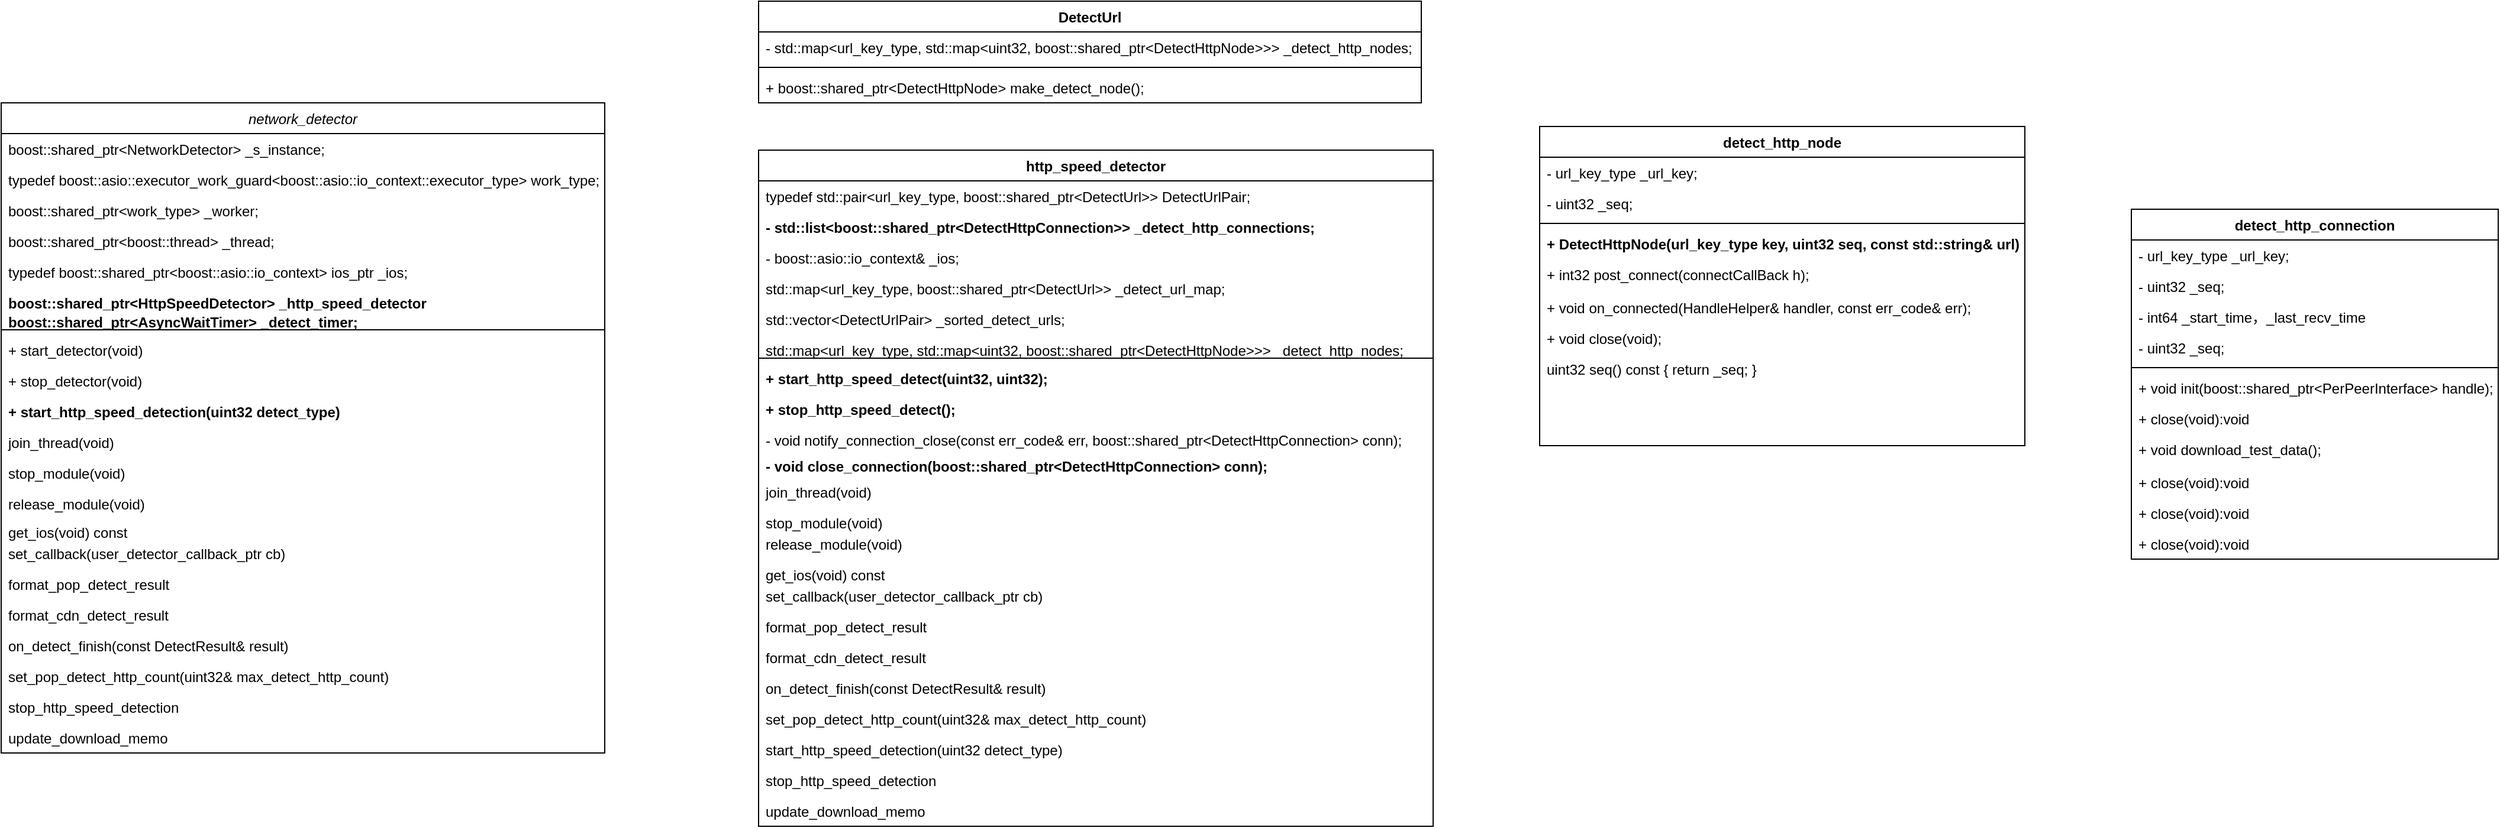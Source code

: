 <mxfile version="20.2.3" type="github">
  <diagram id="C5RBs43oDa-KdzZeNtuy" name="Page-1">
    <mxGraphModel dx="1718" dy="1630" grid="1" gridSize="10" guides="1" tooltips="1" connect="1" arrows="1" fold="1" page="1" pageScale="1" pageWidth="827" pageHeight="1169" math="0" shadow="0">
      <root>
        <mxCell id="WIyWlLk6GJQsqaUBKTNV-0" />
        <mxCell id="WIyWlLk6GJQsqaUBKTNV-1" parent="WIyWlLk6GJQsqaUBKTNV-0" />
        <mxCell id="YWh_K6YURbZ0HgwDhBZC-0" value="network_detector" style="swimlane;fontStyle=2;align=center;verticalAlign=top;childLayout=stackLayout;horizontal=1;startSize=26;horizontalStack=0;resizeParent=1;resizeLast=0;collapsible=1;marginBottom=0;rounded=0;shadow=0;strokeWidth=1;" parent="WIyWlLk6GJQsqaUBKTNV-1" vertex="1">
          <mxGeometry x="-550" y="-150" width="510" height="550" as="geometry">
            <mxRectangle x="230" y="140" width="160" height="26" as="alternateBounds" />
          </mxGeometry>
        </mxCell>
        <mxCell id="YWh_K6YURbZ0HgwDhBZC-1" value="boost::shared_ptr&lt;NetworkDetector&gt; _s_instance;" style="text;align=left;verticalAlign=top;spacingLeft=4;spacingRight=4;overflow=hidden;rotatable=0;points=[[0,0.5],[1,0.5]];portConstraint=eastwest;" parent="YWh_K6YURbZ0HgwDhBZC-0" vertex="1">
          <mxGeometry y="26" width="510" height="26" as="geometry" />
        </mxCell>
        <mxCell id="IDi9GHs69rNb0X8lqeVT-0" value="typedef boost::asio::executor_work_guard&lt;boost::asio::io_context::executor_type&gt; work_type;" style="text;align=left;verticalAlign=top;spacingLeft=4;spacingRight=4;overflow=hidden;rotatable=0;points=[[0,0.5],[1,0.5]];portConstraint=eastwest;" parent="YWh_K6YURbZ0HgwDhBZC-0" vertex="1">
          <mxGeometry y="52" width="510" height="26" as="geometry" />
        </mxCell>
        <mxCell id="YWh_K6YURbZ0HgwDhBZC-3" value="boost::shared_ptr&lt;work_type&gt; _worker;" style="text;align=left;verticalAlign=top;spacingLeft=4;spacingRight=4;overflow=hidden;rotatable=0;points=[[0,0.5],[1,0.5]];portConstraint=eastwest;rounded=0;shadow=0;html=0;" parent="YWh_K6YURbZ0HgwDhBZC-0" vertex="1">
          <mxGeometry y="78" width="510" height="26" as="geometry" />
        </mxCell>
        <mxCell id="YWh_K6YURbZ0HgwDhBZC-2" value="boost::shared_ptr&lt;boost::thread&gt; _thread;&#xa;" style="text;align=left;verticalAlign=top;spacingLeft=4;spacingRight=4;overflow=hidden;rotatable=0;points=[[0,0.5],[1,0.5]];portConstraint=eastwest;rounded=0;shadow=0;html=0;" parent="YWh_K6YURbZ0HgwDhBZC-0" vertex="1">
          <mxGeometry y="104" width="510" height="26" as="geometry" />
        </mxCell>
        <mxCell id="KRS5-Rzt6J8bf0jYbqvI-10" value="typedef boost::shared_ptr&lt;boost::asio::io_context&gt; ios_ptr _ios;" style="text;align=left;verticalAlign=top;spacingLeft=4;spacingRight=4;overflow=hidden;rotatable=0;points=[[0,0.5],[1,0.5]];portConstraint=eastwest;rounded=0;shadow=0;html=0;" parent="YWh_K6YURbZ0HgwDhBZC-0" vertex="1">
          <mxGeometry y="130" width="510" height="26" as="geometry" />
        </mxCell>
        <mxCell id="YWh_K6YURbZ0HgwDhBZC-23" value="boost::shared_ptr&lt;HttpSpeedDetector&gt; _http_speed_detector" style="text;align=left;verticalAlign=top;spacingLeft=4;spacingRight=4;overflow=hidden;rotatable=0;points=[[0,0.5],[1,0.5]];portConstraint=eastwest;rounded=0;shadow=0;html=0;fontStyle=1" parent="YWh_K6YURbZ0HgwDhBZC-0" vertex="1">
          <mxGeometry y="156" width="510" height="16" as="geometry" />
        </mxCell>
        <mxCell id="KRS5-Rzt6J8bf0jYbqvI-12" value="boost::shared_ptr&lt;AsyncWaitTimer&gt; _detect_timer;" style="text;align=left;verticalAlign=top;spacingLeft=4;spacingRight=4;overflow=hidden;rotatable=0;points=[[0,0.5],[1,0.5]];portConstraint=eastwest;rounded=0;shadow=0;html=0;fontStyle=1" parent="YWh_K6YURbZ0HgwDhBZC-0" vertex="1">
          <mxGeometry y="172" width="510" height="16" as="geometry" />
        </mxCell>
        <mxCell id="YWh_K6YURbZ0HgwDhBZC-4" value="" style="line;html=1;strokeWidth=1;align=left;verticalAlign=middle;spacingTop=-1;spacingLeft=3;spacingRight=3;rotatable=0;labelPosition=right;points=[];portConstraint=eastwest;" parent="YWh_K6YURbZ0HgwDhBZC-0" vertex="1">
          <mxGeometry y="188" width="510" height="8" as="geometry" />
        </mxCell>
        <mxCell id="YWh_K6YURbZ0HgwDhBZC-5" value="+ start_detector(void)" style="text;align=left;verticalAlign=top;spacingLeft=4;spacingRight=4;overflow=hidden;rotatable=0;points=[[0,0.5],[1,0.5]];portConstraint=eastwest;" parent="YWh_K6YURbZ0HgwDhBZC-0" vertex="1">
          <mxGeometry y="196" width="510" height="26" as="geometry" />
        </mxCell>
        <mxCell id="YWh_K6YURbZ0HgwDhBZC-8" value="+ stop_detector(void)" style="text;align=left;verticalAlign=top;spacingLeft=4;spacingRight=4;overflow=hidden;rotatable=0;points=[[0,0.5],[1,0.5]];portConstraint=eastwest;" parent="YWh_K6YURbZ0HgwDhBZC-0" vertex="1">
          <mxGeometry y="222" width="510" height="26" as="geometry" />
        </mxCell>
        <mxCell id="KRS5-Rzt6J8bf0jYbqvI-11" value="+ start_http_speed_detection(uint32 detect_type)&#xa;" style="text;align=left;verticalAlign=top;spacingLeft=4;spacingRight=4;overflow=hidden;rotatable=0;points=[[0,0.5],[1,0.5]];portConstraint=eastwest;fontStyle=1" parent="YWh_K6YURbZ0HgwDhBZC-0" vertex="1">
          <mxGeometry y="248" width="510" height="26" as="geometry" />
        </mxCell>
        <mxCell id="YWh_K6YURbZ0HgwDhBZC-13" value="join_thread(void)" style="text;align=left;verticalAlign=top;spacingLeft=4;spacingRight=4;overflow=hidden;rotatable=0;points=[[0,0.5],[1,0.5]];portConstraint=eastwest;" parent="YWh_K6YURbZ0HgwDhBZC-0" vertex="1">
          <mxGeometry y="274" width="510" height="26" as="geometry" />
        </mxCell>
        <mxCell id="YWh_K6YURbZ0HgwDhBZC-11" value="stop_module(void)" style="text;align=left;verticalAlign=top;spacingLeft=4;spacingRight=4;overflow=hidden;rotatable=0;points=[[0,0.5],[1,0.5]];portConstraint=eastwest;" parent="YWh_K6YURbZ0HgwDhBZC-0" vertex="1">
          <mxGeometry y="300" width="510" height="26" as="geometry" />
        </mxCell>
        <mxCell id="YWh_K6YURbZ0HgwDhBZC-7" value="release_module(void)" style="text;align=left;verticalAlign=top;spacingLeft=4;spacingRight=4;overflow=hidden;rotatable=0;points=[[0,0.5],[1,0.5]];portConstraint=eastwest;" parent="YWh_K6YURbZ0HgwDhBZC-0" vertex="1">
          <mxGeometry y="326" width="510" height="24" as="geometry" />
        </mxCell>
        <mxCell id="YWh_K6YURbZ0HgwDhBZC-14" value="get_ios(void) const" style="text;align=left;verticalAlign=top;spacingLeft=4;spacingRight=4;overflow=hidden;rotatable=0;points=[[0,0.5],[1,0.5]];portConstraint=eastwest;" parent="YWh_K6YURbZ0HgwDhBZC-0" vertex="1">
          <mxGeometry y="350" width="510" height="18" as="geometry" />
        </mxCell>
        <mxCell id="YWh_K6YURbZ0HgwDhBZC-15" value="set_callback(user_detector_callback_ptr cb)" style="text;align=left;verticalAlign=top;spacingLeft=4;spacingRight=4;overflow=hidden;rotatable=0;points=[[0,0.5],[1,0.5]];portConstraint=eastwest;" parent="YWh_K6YURbZ0HgwDhBZC-0" vertex="1">
          <mxGeometry y="368" width="510" height="26" as="geometry" />
        </mxCell>
        <mxCell id="YWh_K6YURbZ0HgwDhBZC-19" value="format_pop_detect_result" style="text;align=left;verticalAlign=top;spacingLeft=4;spacingRight=4;overflow=hidden;rotatable=0;points=[[0,0.5],[1,0.5]];portConstraint=eastwest;" parent="YWh_K6YURbZ0HgwDhBZC-0" vertex="1">
          <mxGeometry y="394" width="510" height="26" as="geometry" />
        </mxCell>
        <mxCell id="YWh_K6YURbZ0HgwDhBZC-18" value="format_cdn_detect_result" style="text;align=left;verticalAlign=top;spacingLeft=4;spacingRight=4;overflow=hidden;rotatable=0;points=[[0,0.5],[1,0.5]];portConstraint=eastwest;" parent="YWh_K6YURbZ0HgwDhBZC-0" vertex="1">
          <mxGeometry y="420" width="510" height="26" as="geometry" />
        </mxCell>
        <mxCell id="YWh_K6YURbZ0HgwDhBZC-17" value="on_detect_finish(const DetectResult&amp; result)" style="text;align=left;verticalAlign=top;spacingLeft=4;spacingRight=4;overflow=hidden;rotatable=0;points=[[0,0.5],[1,0.5]];portConstraint=eastwest;" parent="YWh_K6YURbZ0HgwDhBZC-0" vertex="1">
          <mxGeometry y="446" width="510" height="26" as="geometry" />
        </mxCell>
        <mxCell id="YWh_K6YURbZ0HgwDhBZC-16" value="set_pop_detect_http_count(uint32&amp; max_detect_http_count)" style="text;align=left;verticalAlign=top;spacingLeft=4;spacingRight=4;overflow=hidden;rotatable=0;points=[[0,0.5],[1,0.5]];portConstraint=eastwest;" parent="YWh_K6YURbZ0HgwDhBZC-0" vertex="1">
          <mxGeometry y="472" width="510" height="26" as="geometry" />
        </mxCell>
        <mxCell id="YWh_K6YURbZ0HgwDhBZC-22" value="stop_http_speed_detection" style="text;align=left;verticalAlign=top;spacingLeft=4;spacingRight=4;overflow=hidden;rotatable=0;points=[[0,0.5],[1,0.5]];portConstraint=eastwest;" parent="YWh_K6YURbZ0HgwDhBZC-0" vertex="1">
          <mxGeometry y="498" width="510" height="26" as="geometry" />
        </mxCell>
        <mxCell id="YWh_K6YURbZ0HgwDhBZC-10" value="update_download_memo" style="text;align=left;verticalAlign=top;spacingLeft=4;spacingRight=4;overflow=hidden;rotatable=0;points=[[0,0.5],[1,0.5]];portConstraint=eastwest;" parent="YWh_K6YURbZ0HgwDhBZC-0" vertex="1">
          <mxGeometry y="524" width="510" height="26" as="geometry" />
        </mxCell>
        <mxCell id="YWh_K6YURbZ0HgwDhBZC-24" value="http_speed_detector" style="swimlane;fontStyle=1;align=center;verticalAlign=top;childLayout=stackLayout;horizontal=1;startSize=26;horizontalStack=0;resizeParent=1;resizeLast=0;collapsible=1;marginBottom=0;rounded=0;shadow=0;strokeWidth=1;" parent="WIyWlLk6GJQsqaUBKTNV-1" vertex="1">
          <mxGeometry x="90" y="-110" width="570" height="572" as="geometry">
            <mxRectangle x="230" y="140" width="160" height="26" as="alternateBounds" />
          </mxGeometry>
        </mxCell>
        <mxCell id="YWh_K6YURbZ0HgwDhBZC-25" value=" typedef std::pair&lt;url_key_type, boost::shared_ptr&lt;DetectUrl&gt;&gt; DetectUrlPair;&#xa;" style="text;align=left;verticalAlign=top;spacingLeft=4;spacingRight=4;overflow=hidden;rotatable=0;points=[[0,0.5],[1,0.5]];portConstraint=eastwest;" parent="YWh_K6YURbZ0HgwDhBZC-24" vertex="1">
          <mxGeometry y="26" width="570" height="26" as="geometry" />
        </mxCell>
        <mxCell id="KRS5-Rzt6J8bf0jYbqvI-16" value="- std::list&lt;boost::shared_ptr&lt;DetectHttpConnection&gt;&gt; _detect_http_connections;" style="text;align=left;verticalAlign=top;spacingLeft=4;spacingRight=4;overflow=hidden;rotatable=0;points=[[0,0.5],[1,0.5]];portConstraint=eastwest;fontStyle=1" parent="YWh_K6YURbZ0HgwDhBZC-24" vertex="1">
          <mxGeometry y="52" width="570" height="26" as="geometry" />
        </mxCell>
        <mxCell id="KRS5-Rzt6J8bf0jYbqvI-28" value="- boost::asio::io_context&amp;  _ios;" style="text;align=left;verticalAlign=top;spacingLeft=4;spacingRight=4;overflow=hidden;rotatable=0;points=[[0,0.5],[1,0.5]];portConstraint=eastwest;fontStyle=0" parent="YWh_K6YURbZ0HgwDhBZC-24" vertex="1">
          <mxGeometry y="78" width="570" height="26" as="geometry" />
        </mxCell>
        <mxCell id="YWh_K6YURbZ0HgwDhBZC-26" value="std::map&lt;url_key_type, boost::shared_ptr&lt;DetectUrl&gt;&gt; _detect_url_map;" style="text;align=left;verticalAlign=top;spacingLeft=4;spacingRight=4;overflow=hidden;rotatable=0;points=[[0,0.5],[1,0.5]];portConstraint=eastwest;rounded=0;shadow=0;html=0;" parent="YWh_K6YURbZ0HgwDhBZC-24" vertex="1">
          <mxGeometry y="104" width="570" height="26" as="geometry" />
        </mxCell>
        <mxCell id="YWh_K6YURbZ0HgwDhBZC-27" value="std::vector&lt;DetectUrlPair&gt; _sorted_detect_urls;" style="text;align=left;verticalAlign=top;spacingLeft=4;spacingRight=4;overflow=hidden;rotatable=0;points=[[0,0.5],[1,0.5]];portConstraint=eastwest;rounded=0;shadow=0;html=0;" parent="YWh_K6YURbZ0HgwDhBZC-24" vertex="1">
          <mxGeometry y="130" width="570" height="26" as="geometry" />
        </mxCell>
        <mxCell id="YWh_K6YURbZ0HgwDhBZC-28" value=" std::map&lt;url_key_type, std::map&lt;uint32, boost::shared_ptr&lt;DetectHttpNode&gt;&gt;&gt; _detect_http_nodes;" style="text;align=left;verticalAlign=top;spacingLeft=4;spacingRight=4;overflow=hidden;rotatable=0;points=[[0,0.5],[1,0.5]];portConstraint=eastwest;rounded=0;shadow=0;html=0;" parent="YWh_K6YURbZ0HgwDhBZC-24" vertex="1">
          <mxGeometry y="156" width="570" height="16" as="geometry" />
        </mxCell>
        <mxCell id="YWh_K6YURbZ0HgwDhBZC-29" value="" style="line;html=1;strokeWidth=1;align=left;verticalAlign=middle;spacingTop=-1;spacingLeft=3;spacingRight=3;rotatable=0;labelPosition=right;points=[];portConstraint=eastwest;" parent="YWh_K6YURbZ0HgwDhBZC-24" vertex="1">
          <mxGeometry y="172" width="570" height="8" as="geometry" />
        </mxCell>
        <mxCell id="YWh_K6YURbZ0HgwDhBZC-30" value="+ start_http_speed_detect(uint32, uint32);" style="text;align=left;verticalAlign=top;spacingLeft=4;spacingRight=4;overflow=hidden;rotatable=0;points=[[0,0.5],[1,0.5]];portConstraint=eastwest;fontStyle=1" parent="YWh_K6YURbZ0HgwDhBZC-24" vertex="1">
          <mxGeometry y="180" width="570" height="26" as="geometry" />
        </mxCell>
        <mxCell id="YWh_K6YURbZ0HgwDhBZC-31" value="+ stop_http_speed_detect();" style="text;align=left;verticalAlign=top;spacingLeft=4;spacingRight=4;overflow=hidden;rotatable=0;points=[[0,0.5],[1,0.5]];portConstraint=eastwest;fontStyle=1" parent="YWh_K6YURbZ0HgwDhBZC-24" vertex="1">
          <mxGeometry y="206" width="570" height="26" as="geometry" />
        </mxCell>
        <mxCell id="KRS5-Rzt6J8bf0jYbqvI-14" value="- void notify_connection_close(const err_code&amp; err, boost::shared_ptr&lt;DetectHttpConnection&gt; conn);" style="text;align=left;verticalAlign=top;spacingLeft=4;spacingRight=4;overflow=hidden;rotatable=0;points=[[0,0.5],[1,0.5]];portConstraint=eastwest;fontStyle=0" parent="YWh_K6YURbZ0HgwDhBZC-24" vertex="1">
          <mxGeometry y="232" width="570" height="22" as="geometry" />
        </mxCell>
        <mxCell id="KRS5-Rzt6J8bf0jYbqvI-15" value="- void close_connection(boost::shared_ptr&lt;DetectHttpConnection&gt; conn);" style="text;align=left;verticalAlign=top;spacingLeft=4;spacingRight=4;overflow=hidden;rotatable=0;points=[[0,0.5],[1,0.5]];portConstraint=eastwest;fontStyle=1" parent="YWh_K6YURbZ0HgwDhBZC-24" vertex="1">
          <mxGeometry y="254" width="570" height="22" as="geometry" />
        </mxCell>
        <mxCell id="YWh_K6YURbZ0HgwDhBZC-32" value="join_thread(void)" style="text;align=left;verticalAlign=top;spacingLeft=4;spacingRight=4;overflow=hidden;rotatable=0;points=[[0,0.5],[1,0.5]];portConstraint=eastwest;" parent="YWh_K6YURbZ0HgwDhBZC-24" vertex="1">
          <mxGeometry y="276" width="570" height="26" as="geometry" />
        </mxCell>
        <mxCell id="YWh_K6YURbZ0HgwDhBZC-33" value="stop_module(void)" style="text;align=left;verticalAlign=top;spacingLeft=4;spacingRight=4;overflow=hidden;rotatable=0;points=[[0,0.5],[1,0.5]];portConstraint=eastwest;" parent="YWh_K6YURbZ0HgwDhBZC-24" vertex="1">
          <mxGeometry y="302" width="570" height="18" as="geometry" />
        </mxCell>
        <mxCell id="YWh_K6YURbZ0HgwDhBZC-34" value="release_module(void)" style="text;align=left;verticalAlign=top;spacingLeft=4;spacingRight=4;overflow=hidden;rotatable=0;points=[[0,0.5],[1,0.5]];portConstraint=eastwest;" parent="YWh_K6YURbZ0HgwDhBZC-24" vertex="1">
          <mxGeometry y="320" width="570" height="26" as="geometry" />
        </mxCell>
        <mxCell id="YWh_K6YURbZ0HgwDhBZC-35" value="get_ios(void) const" style="text;align=left;verticalAlign=top;spacingLeft=4;spacingRight=4;overflow=hidden;rotatable=0;points=[[0,0.5],[1,0.5]];portConstraint=eastwest;" parent="YWh_K6YURbZ0HgwDhBZC-24" vertex="1">
          <mxGeometry y="346" width="570" height="18" as="geometry" />
        </mxCell>
        <mxCell id="YWh_K6YURbZ0HgwDhBZC-36" value="set_callback(user_detector_callback_ptr cb)" style="text;align=left;verticalAlign=top;spacingLeft=4;spacingRight=4;overflow=hidden;rotatable=0;points=[[0,0.5],[1,0.5]];portConstraint=eastwest;" parent="YWh_K6YURbZ0HgwDhBZC-24" vertex="1">
          <mxGeometry y="364" width="570" height="26" as="geometry" />
        </mxCell>
        <mxCell id="YWh_K6YURbZ0HgwDhBZC-37" value="format_pop_detect_result" style="text;align=left;verticalAlign=top;spacingLeft=4;spacingRight=4;overflow=hidden;rotatable=0;points=[[0,0.5],[1,0.5]];portConstraint=eastwest;" parent="YWh_K6YURbZ0HgwDhBZC-24" vertex="1">
          <mxGeometry y="390" width="570" height="26" as="geometry" />
        </mxCell>
        <mxCell id="YWh_K6YURbZ0HgwDhBZC-38" value="format_cdn_detect_result" style="text;align=left;verticalAlign=top;spacingLeft=4;spacingRight=4;overflow=hidden;rotatable=0;points=[[0,0.5],[1,0.5]];portConstraint=eastwest;" parent="YWh_K6YURbZ0HgwDhBZC-24" vertex="1">
          <mxGeometry y="416" width="570" height="26" as="geometry" />
        </mxCell>
        <mxCell id="YWh_K6YURbZ0HgwDhBZC-39" value="on_detect_finish(const DetectResult&amp; result)" style="text;align=left;verticalAlign=top;spacingLeft=4;spacingRight=4;overflow=hidden;rotatable=0;points=[[0,0.5],[1,0.5]];portConstraint=eastwest;" parent="YWh_K6YURbZ0HgwDhBZC-24" vertex="1">
          <mxGeometry y="442" width="570" height="26" as="geometry" />
        </mxCell>
        <mxCell id="YWh_K6YURbZ0HgwDhBZC-40" value="set_pop_detect_http_count(uint32&amp; max_detect_http_count)" style="text;align=left;verticalAlign=top;spacingLeft=4;spacingRight=4;overflow=hidden;rotatable=0;points=[[0,0.5],[1,0.5]];portConstraint=eastwest;" parent="YWh_K6YURbZ0HgwDhBZC-24" vertex="1">
          <mxGeometry y="468" width="570" height="26" as="geometry" />
        </mxCell>
        <mxCell id="YWh_K6YURbZ0HgwDhBZC-41" value="start_http_speed_detection(uint32 detect_type)&#xa;" style="text;align=left;verticalAlign=top;spacingLeft=4;spacingRight=4;overflow=hidden;rotatable=0;points=[[0,0.5],[1,0.5]];portConstraint=eastwest;" parent="YWh_K6YURbZ0HgwDhBZC-24" vertex="1">
          <mxGeometry y="494" width="570" height="26" as="geometry" />
        </mxCell>
        <mxCell id="YWh_K6YURbZ0HgwDhBZC-42" value="stop_http_speed_detection" style="text;align=left;verticalAlign=top;spacingLeft=4;spacingRight=4;overflow=hidden;rotatable=0;points=[[0,0.5],[1,0.5]];portConstraint=eastwest;" parent="YWh_K6YURbZ0HgwDhBZC-24" vertex="1">
          <mxGeometry y="520" width="570" height="26" as="geometry" />
        </mxCell>
        <mxCell id="YWh_K6YURbZ0HgwDhBZC-43" value="update_download_memo" style="text;align=left;verticalAlign=top;spacingLeft=4;spacingRight=4;overflow=hidden;rotatable=0;points=[[0,0.5],[1,0.5]];portConstraint=eastwest;" parent="YWh_K6YURbZ0HgwDhBZC-24" vertex="1">
          <mxGeometry y="546" width="570" height="26" as="geometry" />
        </mxCell>
        <mxCell id="YWh_K6YURbZ0HgwDhBZC-44" value="detect_http_node" style="swimlane;fontStyle=1;align=center;verticalAlign=top;childLayout=stackLayout;horizontal=1;startSize=26;horizontalStack=0;resizeParent=1;resizeLast=0;collapsible=1;marginBottom=0;rounded=0;shadow=0;strokeWidth=1;" parent="WIyWlLk6GJQsqaUBKTNV-1" vertex="1">
          <mxGeometry x="750" y="-130" width="410" height="270" as="geometry">
            <mxRectangle x="230" y="140" width="160" height="26" as="alternateBounds" />
          </mxGeometry>
        </mxCell>
        <mxCell id="KRS5-Rzt6J8bf0jYbqvI-29" value="- url_key_type _url_key;" style="text;align=left;verticalAlign=top;spacingLeft=4;spacingRight=4;overflow=hidden;rotatable=0;points=[[0,0.5],[1,0.5]];portConstraint=eastwest;rounded=0;shadow=0;html=0;" parent="YWh_K6YURbZ0HgwDhBZC-44" vertex="1">
          <mxGeometry y="26" width="410" height="26" as="geometry" />
        </mxCell>
        <mxCell id="KRS5-Rzt6J8bf0jYbqvI-32" value="- uint32 _seq;" style="text;strokeColor=none;fillColor=none;align=left;verticalAlign=top;spacingLeft=4;spacingRight=4;overflow=hidden;rotatable=0;points=[[0,0.5],[1,0.5]];portConstraint=eastwest;" parent="YWh_K6YURbZ0HgwDhBZC-44" vertex="1">
          <mxGeometry y="52" width="410" height="26" as="geometry" />
        </mxCell>
        <mxCell id="YWh_K6YURbZ0HgwDhBZC-49" value="" style="line;html=1;strokeWidth=1;align=left;verticalAlign=middle;spacingTop=-1;spacingLeft=3;spacingRight=3;rotatable=0;labelPosition=right;points=[];portConstraint=eastwest;" parent="YWh_K6YURbZ0HgwDhBZC-44" vertex="1">
          <mxGeometry y="78" width="410" height="8" as="geometry" />
        </mxCell>
        <mxCell id="YWh_K6YURbZ0HgwDhBZC-50" value="+ DetectHttpNode(url_key_type key, uint32 seq, const std::string&amp; url);" style="text;align=left;verticalAlign=top;spacingLeft=4;spacingRight=4;overflow=hidden;rotatable=0;points=[[0,0.5],[1,0.5]];portConstraint=eastwest;fontStyle=1" parent="YWh_K6YURbZ0HgwDhBZC-44" vertex="1">
          <mxGeometry y="86" width="410" height="26" as="geometry" />
        </mxCell>
        <mxCell id="YWh_K6YURbZ0HgwDhBZC-51" value="+ int32 post_connect(connectCallBack h);" style="text;align=left;verticalAlign=top;spacingLeft=4;spacingRight=4;overflow=hidden;rotatable=0;points=[[0,0.5],[1,0.5]];portConstraint=eastwest;" parent="YWh_K6YURbZ0HgwDhBZC-44" vertex="1">
          <mxGeometry y="112" width="410" height="28" as="geometry" />
        </mxCell>
        <mxCell id="YWh_K6YURbZ0HgwDhBZC-52" value="+ void on_connected(HandleHelper&amp; handler, const err_code&amp; err);" style="text;align=left;verticalAlign=top;spacingLeft=4;spacingRight=4;overflow=hidden;rotatable=0;points=[[0,0.5],[1,0.5]];portConstraint=eastwest;" parent="YWh_K6YURbZ0HgwDhBZC-44" vertex="1">
          <mxGeometry y="140" width="410" height="26" as="geometry" />
        </mxCell>
        <mxCell id="KRS5-Rzt6J8bf0jYbqvI-33" value="+ void close(void);" style="text;align=left;verticalAlign=top;spacingLeft=4;spacingRight=4;overflow=hidden;rotatable=0;points=[[0,0.5],[1,0.5]];portConstraint=eastwest;" parent="YWh_K6YURbZ0HgwDhBZC-44" vertex="1">
          <mxGeometry y="166" width="410" height="26" as="geometry" />
        </mxCell>
        <mxCell id="YWh_K6YURbZ0HgwDhBZC-53" value="uint32 seq() const { return _seq; }" style="text;align=left;verticalAlign=top;spacingLeft=4;spacingRight=4;overflow=hidden;rotatable=0;points=[[0,0.5],[1,0.5]];portConstraint=eastwest;" parent="YWh_K6YURbZ0HgwDhBZC-44" vertex="1">
          <mxGeometry y="192" width="410" height="26" as="geometry" />
        </mxCell>
        <mxCell id="YWh_K6YURbZ0HgwDhBZC-64" value="detect_http_connection" style="swimlane;fontStyle=1;align=center;verticalAlign=top;childLayout=stackLayout;horizontal=1;startSize=26;horizontalStack=0;resizeParent=1;resizeParentMax=0;resizeLast=0;collapsible=1;marginBottom=0;" parent="WIyWlLk6GJQsqaUBKTNV-1" vertex="1">
          <mxGeometry x="1250" y="-60" width="310" height="296" as="geometry" />
        </mxCell>
        <mxCell id="YWh_K6YURbZ0HgwDhBZC-65" value="- url_key_type _url_key;&#xa;" style="text;strokeColor=none;fillColor=none;align=left;verticalAlign=top;spacingLeft=4;spacingRight=4;overflow=hidden;rotatable=0;points=[[0,0.5],[1,0.5]];portConstraint=eastwest;" parent="YWh_K6YURbZ0HgwDhBZC-64" vertex="1">
          <mxGeometry y="26" width="310" height="26" as="geometry" />
        </mxCell>
        <mxCell id="KRS5-Rzt6J8bf0jYbqvI-6" value="- uint32 _seq;" style="text;strokeColor=none;fillColor=none;align=left;verticalAlign=top;spacingLeft=4;spacingRight=4;overflow=hidden;rotatable=0;points=[[0,0.5],[1,0.5]];portConstraint=eastwest;" parent="YWh_K6YURbZ0HgwDhBZC-64" vertex="1">
          <mxGeometry y="52" width="310" height="26" as="geometry" />
        </mxCell>
        <mxCell id="KRS5-Rzt6J8bf0jYbqvI-7" value="- int64 _start_time，_last_recv_time" style="text;strokeColor=none;fillColor=none;align=left;verticalAlign=top;spacingLeft=4;spacingRight=4;overflow=hidden;rotatable=0;points=[[0,0.5],[1,0.5]];portConstraint=eastwest;" parent="YWh_K6YURbZ0HgwDhBZC-64" vertex="1">
          <mxGeometry y="78" width="310" height="26" as="geometry" />
        </mxCell>
        <mxCell id="KRS5-Rzt6J8bf0jYbqvI-8" value="- uint32 _seq;" style="text;strokeColor=none;fillColor=none;align=left;verticalAlign=top;spacingLeft=4;spacingRight=4;overflow=hidden;rotatable=0;points=[[0,0.5],[1,0.5]];portConstraint=eastwest;" parent="YWh_K6YURbZ0HgwDhBZC-64" vertex="1">
          <mxGeometry y="104" width="310" height="26" as="geometry" />
        </mxCell>
        <mxCell id="YWh_K6YURbZ0HgwDhBZC-66" value="" style="line;strokeWidth=1;fillColor=none;align=left;verticalAlign=middle;spacingTop=-1;spacingLeft=3;spacingRight=3;rotatable=0;labelPosition=right;points=[];portConstraint=eastwest;" parent="YWh_K6YURbZ0HgwDhBZC-64" vertex="1">
          <mxGeometry y="130" width="310" height="8" as="geometry" />
        </mxCell>
        <mxCell id="YWh_K6YURbZ0HgwDhBZC-67" value="+ void init(boost::shared_ptr&lt;PerPeerInterface&gt; handle);" style="text;strokeColor=none;fillColor=none;align=left;verticalAlign=top;spacingLeft=4;spacingRight=4;overflow=hidden;rotatable=0;points=[[0,0.5],[1,0.5]];portConstraint=eastwest;" parent="YWh_K6YURbZ0HgwDhBZC-64" vertex="1">
          <mxGeometry y="138" width="310" height="26" as="geometry" />
        </mxCell>
        <mxCell id="KRS5-Rzt6J8bf0jYbqvI-9" value="+ close(void):void" style="text;strokeColor=none;fillColor=none;align=left;verticalAlign=top;spacingLeft=4;spacingRight=4;overflow=hidden;rotatable=0;points=[[0,0.5],[1,0.5]];portConstraint=eastwest;" parent="YWh_K6YURbZ0HgwDhBZC-64" vertex="1">
          <mxGeometry y="164" width="310" height="26" as="geometry" />
        </mxCell>
        <mxCell id="KRS5-Rzt6J8bf0jYbqvI-1" value="+ void download_test_data();" style="text;strokeColor=none;fillColor=none;align=left;verticalAlign=top;spacingLeft=4;spacingRight=4;overflow=hidden;rotatable=0;points=[[0,0.5],[1,0.5]];portConstraint=eastwest;" parent="YWh_K6YURbZ0HgwDhBZC-64" vertex="1">
          <mxGeometry y="190" width="310" height="28" as="geometry" />
        </mxCell>
        <mxCell id="KRS5-Rzt6J8bf0jYbqvI-2" value="+ close(void):void" style="text;strokeColor=none;fillColor=none;align=left;verticalAlign=top;spacingLeft=4;spacingRight=4;overflow=hidden;rotatable=0;points=[[0,0.5],[1,0.5]];portConstraint=eastwest;" parent="YWh_K6YURbZ0HgwDhBZC-64" vertex="1">
          <mxGeometry y="218" width="310" height="26" as="geometry" />
        </mxCell>
        <mxCell id="KRS5-Rzt6J8bf0jYbqvI-3" value="+ close(void):void" style="text;strokeColor=none;fillColor=none;align=left;verticalAlign=top;spacingLeft=4;spacingRight=4;overflow=hidden;rotatable=0;points=[[0,0.5],[1,0.5]];portConstraint=eastwest;" parent="YWh_K6YURbZ0HgwDhBZC-64" vertex="1">
          <mxGeometry y="244" width="310" height="26" as="geometry" />
        </mxCell>
        <mxCell id="KRS5-Rzt6J8bf0jYbqvI-4" value="+ close(void):void" style="text;strokeColor=none;fillColor=none;align=left;verticalAlign=top;spacingLeft=4;spacingRight=4;overflow=hidden;rotatable=0;points=[[0,0.5],[1,0.5]];portConstraint=eastwest;" parent="YWh_K6YURbZ0HgwDhBZC-64" vertex="1">
          <mxGeometry y="270" width="310" height="26" as="geometry" />
        </mxCell>
        <mxCell id="KRS5-Rzt6J8bf0jYbqvI-21" value="DetectUrl" style="swimlane;fontStyle=1;align=center;verticalAlign=top;childLayout=stackLayout;horizontal=1;startSize=26;horizontalStack=0;resizeParent=1;resizeParentMax=0;resizeLast=0;collapsible=1;marginBottom=0;" parent="WIyWlLk6GJQsqaUBKTNV-1" vertex="1">
          <mxGeometry x="90" y="-236" width="560" height="86" as="geometry" />
        </mxCell>
        <mxCell id="KRS5-Rzt6J8bf0jYbqvI-22" value="- std::map&lt;url_key_type, std::map&lt;uint32, boost::shared_ptr&lt;DetectHttpNode&gt;&gt;&gt; _detect_http_nodes;" style="text;strokeColor=none;fillColor=none;align=left;verticalAlign=top;spacingLeft=4;spacingRight=4;overflow=hidden;rotatable=0;points=[[0,0.5],[1,0.5]];portConstraint=eastwest;" parent="KRS5-Rzt6J8bf0jYbqvI-21" vertex="1">
          <mxGeometry y="26" width="560" height="26" as="geometry" />
        </mxCell>
        <mxCell id="KRS5-Rzt6J8bf0jYbqvI-23" value="" style="line;strokeWidth=1;fillColor=none;align=left;verticalAlign=middle;spacingTop=-1;spacingLeft=3;spacingRight=3;rotatable=0;labelPosition=right;points=[];portConstraint=eastwest;" parent="KRS5-Rzt6J8bf0jYbqvI-21" vertex="1">
          <mxGeometry y="52" width="560" height="8" as="geometry" />
        </mxCell>
        <mxCell id="KRS5-Rzt6J8bf0jYbqvI-24" value="+ boost::shared_ptr&lt;DetectHttpNode&gt; make_detect_node();" style="text;strokeColor=none;fillColor=none;align=left;verticalAlign=top;spacingLeft=4;spacingRight=4;overflow=hidden;rotatable=0;points=[[0,0.5],[1,0.5]];portConstraint=eastwest;" parent="KRS5-Rzt6J8bf0jYbqvI-21" vertex="1">
          <mxGeometry y="60" width="560" height="26" as="geometry" />
        </mxCell>
      </root>
    </mxGraphModel>
  </diagram>
</mxfile>
